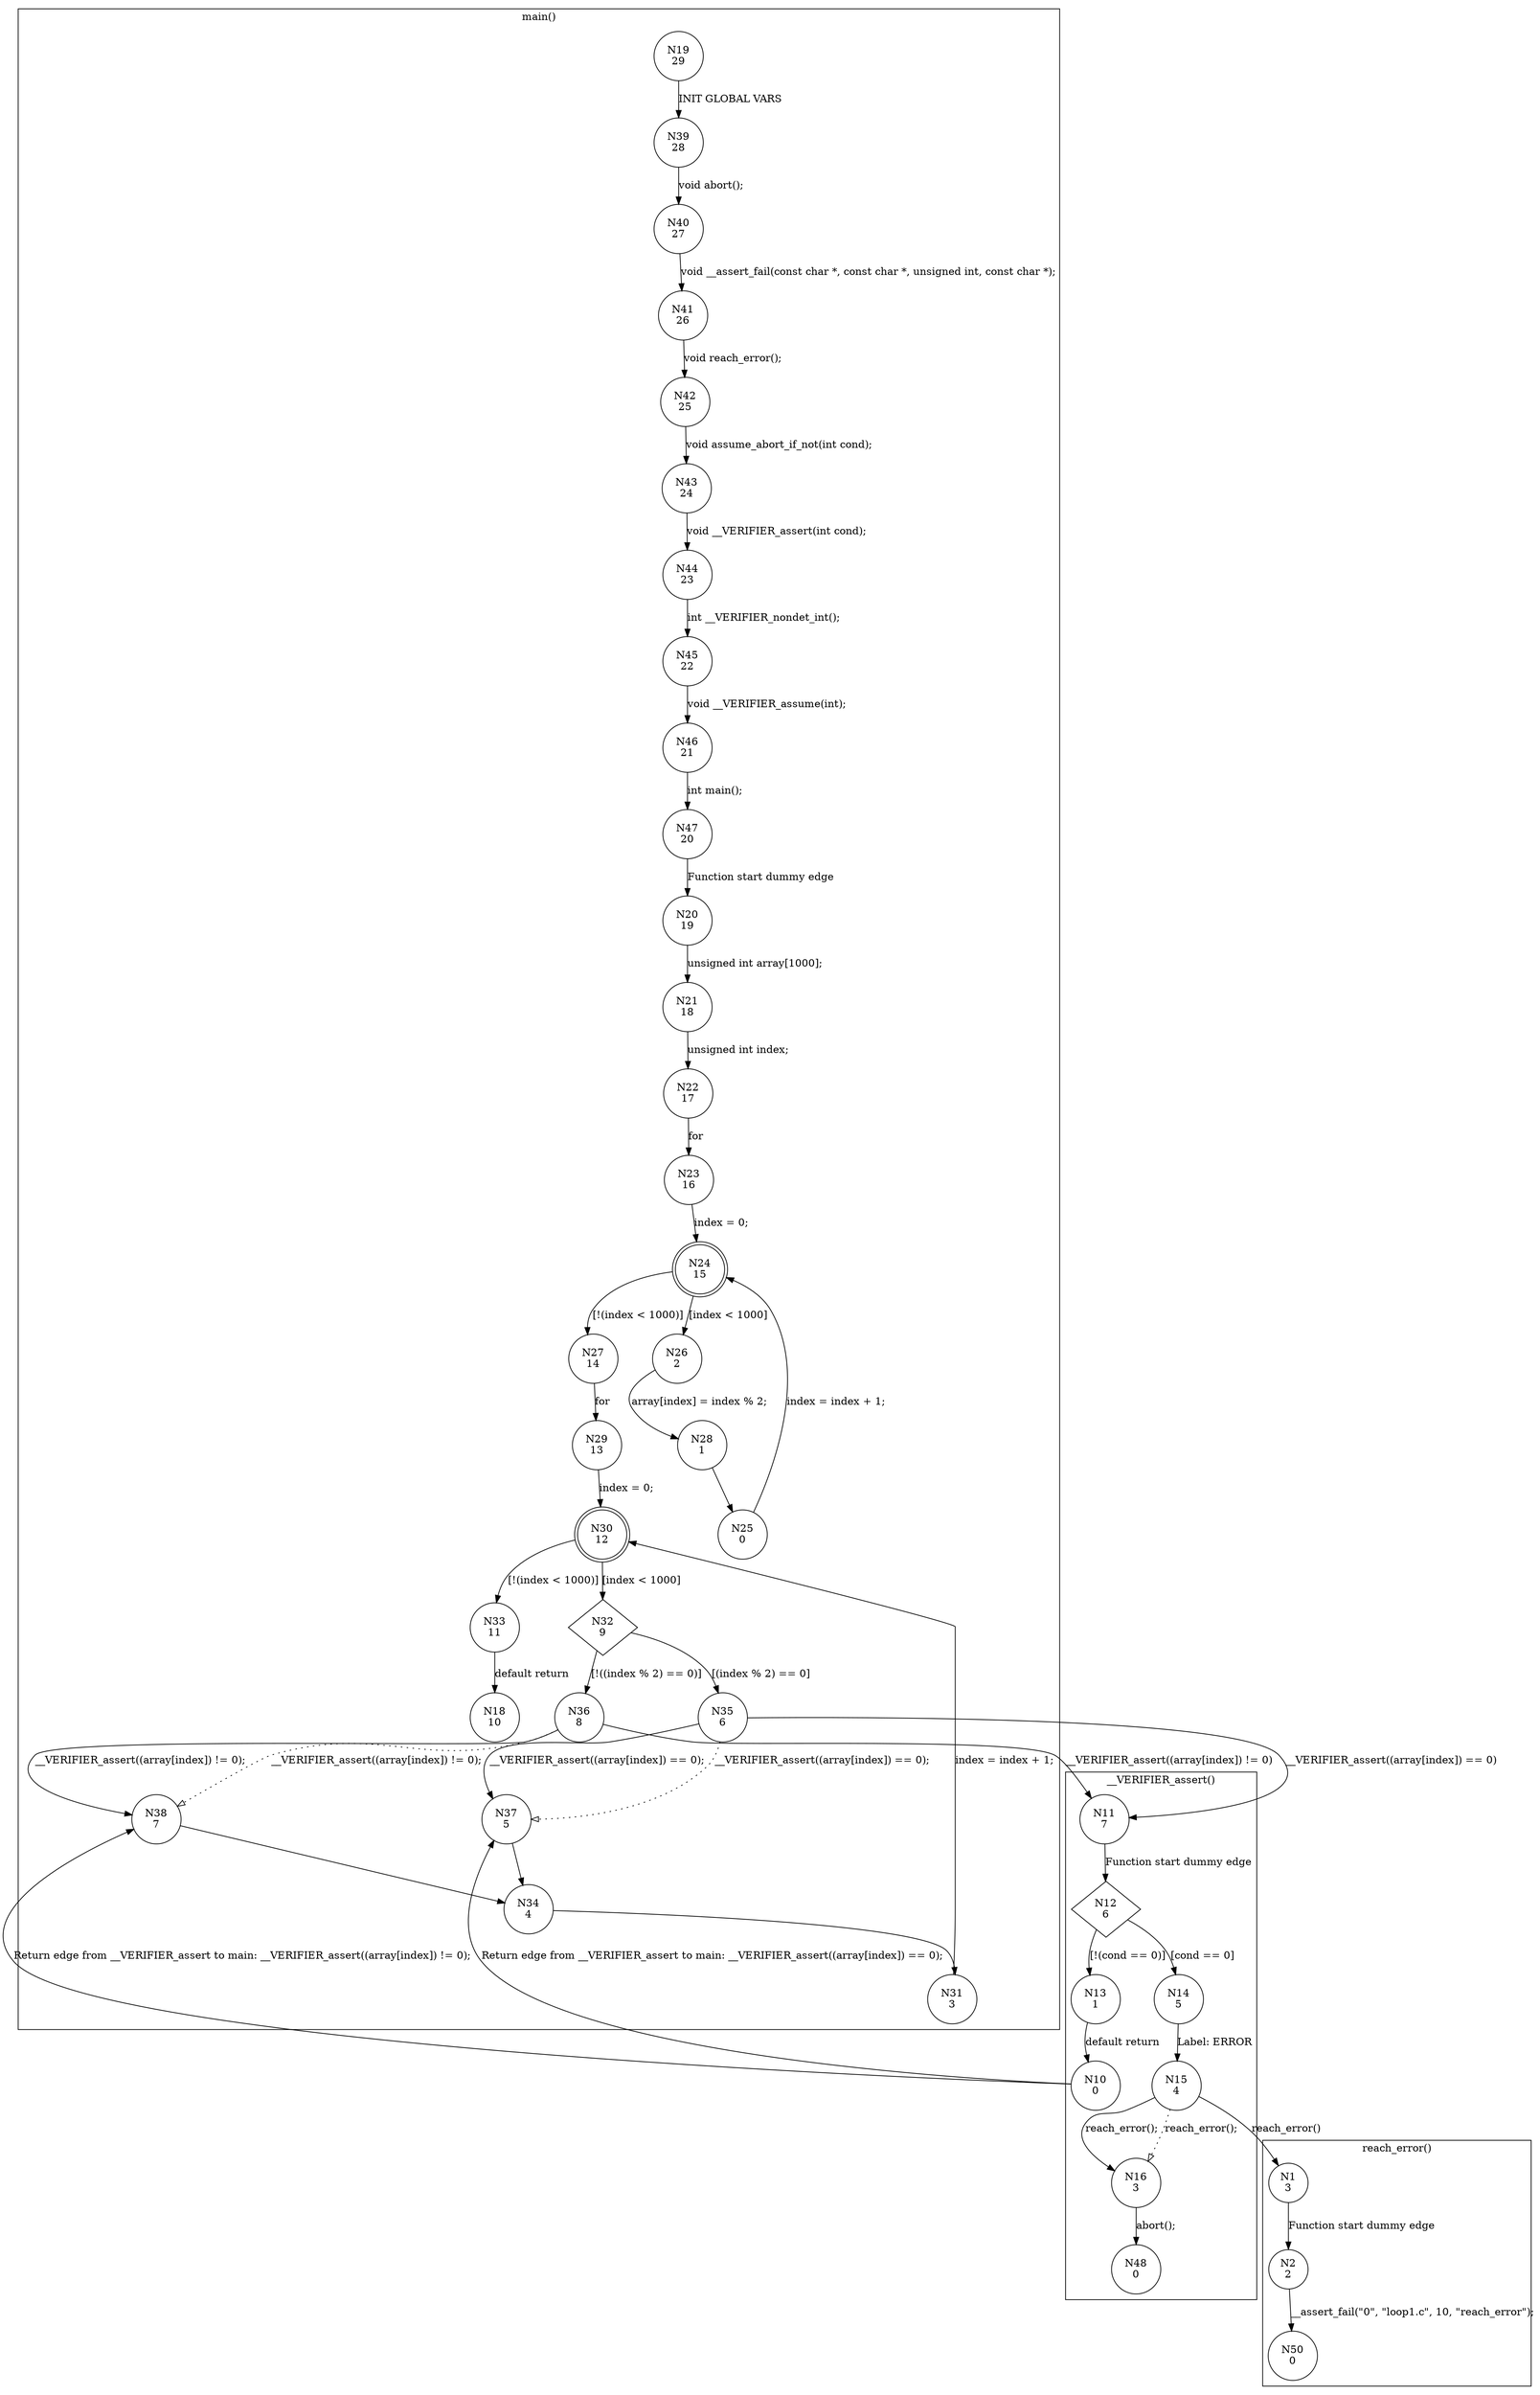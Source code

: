 digraph CFA {
19 [shape="circle" label="N19\n29"]
39 [shape="circle" label="N39\n28"]
40 [shape="circle" label="N40\n27"]
41 [shape="circle" label="N41\n26"]
42 [shape="circle" label="N42\n25"]
43 [shape="circle" label="N43\n24"]
44 [shape="circle" label="N44\n23"]
45 [shape="circle" label="N45\n22"]
46 [shape="circle" label="N46\n21"]
47 [shape="circle" label="N47\n20"]
20 [shape="circle" label="N20\n19"]
21 [shape="circle" label="N21\n18"]
22 [shape="circle" label="N22\n17"]
23 [shape="circle" label="N23\n16"]
24 [shape="doublecircle" label="N24\n15"]
27 [shape="circle" label="N27\n14"]
29 [shape="circle" label="N29\n13"]
30 [shape="doublecircle" label="N30\n12"]
33 [shape="circle" label="N33\n11"]
18 [shape="circle" label="N18\n10"]
32 [shape="diamond" label="N32\n9"]
36 [shape="circle" label="N36\n8"]
11 [shape="circle" label="N11\n7"]
12 [shape="diamond" label="N12\n6"]
13 [shape="circle" label="N13\n1"]
10 [shape="circle" label="N10\n0"]
37 [shape="circle" label="N37\n5"]
34 [shape="circle" label="N34\n4"]
31 [shape="circle" label="N31\n3"]
38 [shape="circle" label="N38\n7"]
14 [shape="circle" label="N14\n5"]
15 [shape="circle" label="N15\n4"]
1 [shape="circle" label="N1\n3"]
2 [shape="circle" label="N2\n2"]
50 [shape="circle" label="N50\n0"]
16 [shape="circle" label="N16\n3"]
48 [shape="circle" label="N48\n0"]
35 [shape="circle" label="N35\n6"]
26 [shape="circle" label="N26\n2"]
28 [shape="circle" label="N28\n1"]
25 [shape="circle" label="N25\n0"]
node [shape="circle"]
subgraph cluster___VERIFIER_assert {
label="__VERIFIER_assert()"
11 -> 12 [label="Function start dummy edge"]
12 -> 14 [label="[cond == 0]"]
12 -> 13 [label="[!(cond == 0)]"]
13 -> 10 [label="default return"]
14 -> 15 [label="Label: ERROR"]
15 -> 16 [label="reach_error();" style="dotted" arrowhead="empty"]
15 -> 16 [label="reach_error();"]
16 -> 48 [label="abort();"]}
subgraph cluster_assume_abort_if_not {
label="assume_abort_if_not()"
}
subgraph cluster_main {
label="main()"
19 -> 39 [label="INIT GLOBAL VARS"]
39 -> 40 [label="void abort();"]
40 -> 41 [label="void __assert_fail(const char *, const char *, unsigned int, const char *);"]
41 -> 42 [label="void reach_error();"]
42 -> 43 [label="void assume_abort_if_not(int cond);"]
43 -> 44 [label="void __VERIFIER_assert(int cond);"]
44 -> 45 [label="int __VERIFIER_nondet_int();"]
45 -> 46 [label="void __VERIFIER_assume(int);"]
46 -> 47 [label="int main();"]
47 -> 20 [label="Function start dummy edge"]
20 -> 21 [label="unsigned int array[1000];"]
21 -> 22 [label="unsigned int index;"]
22 -> 23 [label="for"]
23 -> 24 [label="index = 0;"]
24 -> 26 [label="[index < 1000]"]
24 -> 27 [label="[!(index < 1000)]"]
27 -> 29 [label="for"]
29 -> 30 [label="index = 0;"]
30 -> 32 [label="[index < 1000]"]
30 -> 33 [label="[!(index < 1000)]"]
33 -> 18 [label="default return"]
32 -> 35 [label="[(index % 2) == 0]"]
32 -> 36 [label="[!((index % 2) == 0)]"]
36 -> 38 [label="__VERIFIER_assert((array[index]) != 0);" style="dotted" arrowhead="empty"]
36 -> 38 [label="__VERIFIER_assert((array[index]) != 0);"]
37 -> 34 [label=""]
34 -> 31 [label=""]
31 -> 30 [label="index = index + 1;"]
38 -> 34 [label=""]
35 -> 37 [label="__VERIFIER_assert((array[index]) == 0);" style="dotted" arrowhead="empty"]
35 -> 37 [label="__VERIFIER_assert((array[index]) == 0);"]
26 -> 28 [label="array[index] = index % 2;"]
28 -> 25 [label=""]
25 -> 24 [label="index = index + 1;"]}
subgraph cluster_reach_error {
label="reach_error()"
1 -> 2 [label="Function start dummy edge"]
2 -> 50 [label="__assert_fail(\"0\", \"loop1.c\", 10, \"reach_error\");"]}
36 -> 11 [label="__VERIFIER_assert((array[index]) != 0)"]
10 -> 38 [label="Return edge from __VERIFIER_assert to main: __VERIFIER_assert((array[index]) != 0);"]
10 -> 37 [label="Return edge from __VERIFIER_assert to main: __VERIFIER_assert((array[index]) == 0);"]
15 -> 1 [label="reach_error()"]
35 -> 11 [label="__VERIFIER_assert((array[index]) == 0)"]}